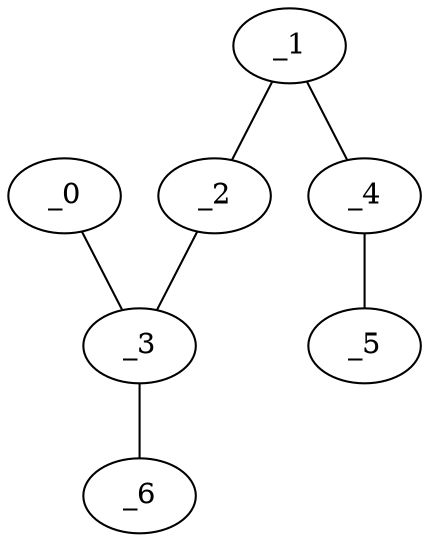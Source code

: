 graph EP1_0015 {
	_0	 [x="2.68809",
		y="2.04392"];
	_3	 [x="0.73",
		y="2.73"];
	_0 -- _3;
	_1	 [x="2.32282",
		y="0.611091"];
	_2	 [x="0.715805",
		y="0.622022"];
	_1 -- _2;
	_4	 [x="0.90876",
		y="1.66485"];
	_1 -- _4;
	_2 -- _3;
	_6	 [x="2.24607",
		y="2.67188"];
	_3 -- _6;
	_5	 [x="1.36545",
		y="1.87182"];
	_4 -- _5;
}
